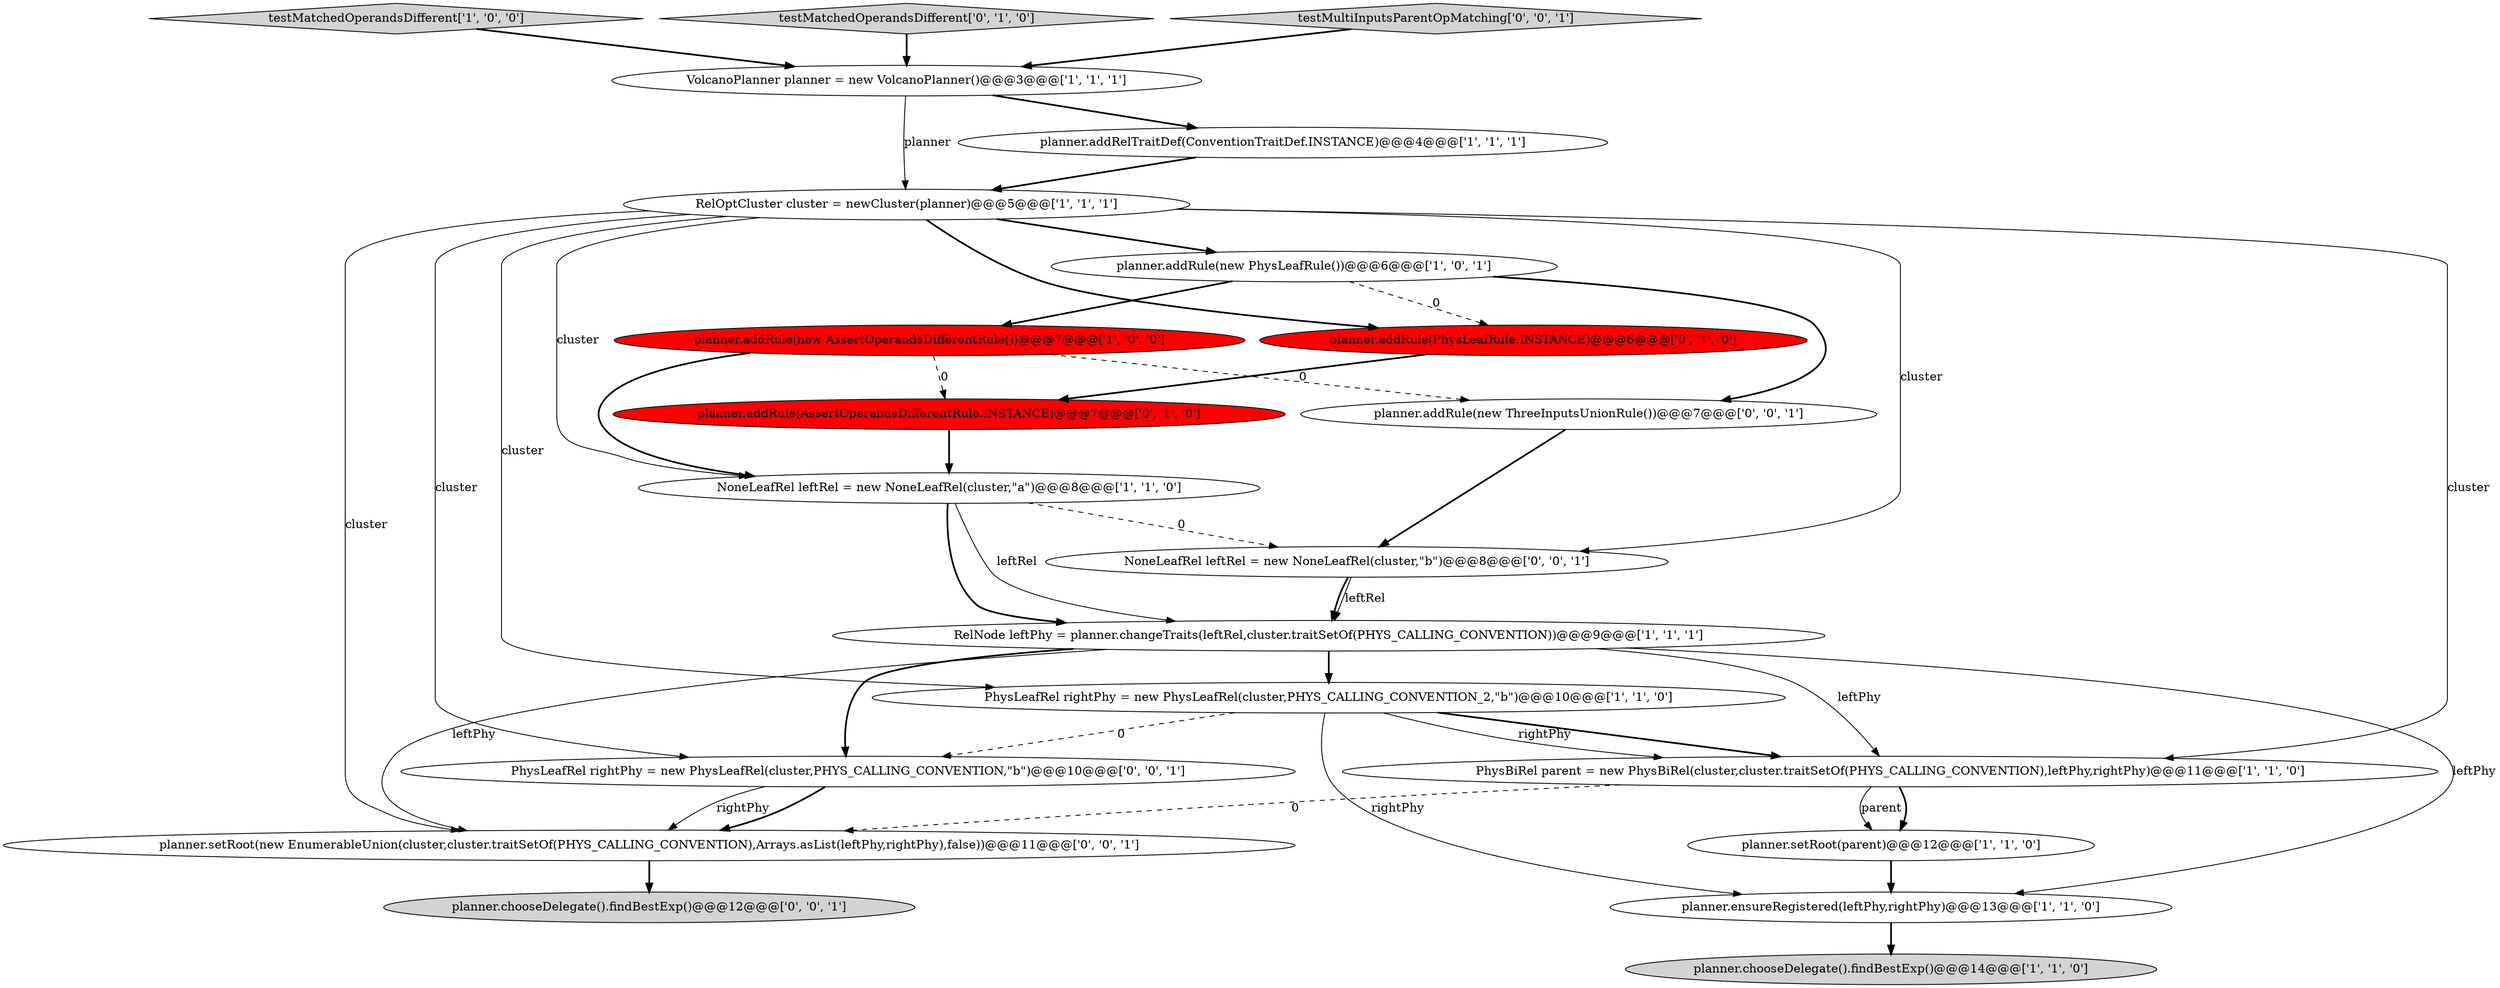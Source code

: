 digraph {
5 [style = filled, label = "testMatchedOperandsDifferent['1', '0', '0']", fillcolor = lightgray, shape = diamond image = "AAA0AAABBB1BBB"];
13 [style = filled, label = "testMatchedOperandsDifferent['0', '1', '0']", fillcolor = lightgray, shape = diamond image = "AAA0AAABBB2BBB"];
7 [style = filled, label = "VolcanoPlanner planner = new VolcanoPlanner()@@@3@@@['1', '1', '1']", fillcolor = white, shape = ellipse image = "AAA0AAABBB1BBB"];
15 [style = filled, label = "planner.addRule(AssertOperandsDifferentRule.INSTANCE)@@@7@@@['0', '1', '0']", fillcolor = red, shape = ellipse image = "AAA1AAABBB2BBB"];
16 [style = filled, label = "PhysLeafRel rightPhy = new PhysLeafRel(cluster,PHYS_CALLING_CONVENTION,\"b\")@@@10@@@['0', '0', '1']", fillcolor = white, shape = ellipse image = "AAA0AAABBB3BBB"];
19 [style = filled, label = "testMultiInputsParentOpMatching['0', '0', '1']", fillcolor = lightgray, shape = diamond image = "AAA0AAABBB3BBB"];
2 [style = filled, label = "NoneLeafRel leftRel = new NoneLeafRel(cluster,\"a\")@@@8@@@['1', '1', '0']", fillcolor = white, shape = ellipse image = "AAA0AAABBB1BBB"];
1 [style = filled, label = "planner.addRule(new AssertOperandsDifferentRule())@@@7@@@['1', '0', '0']", fillcolor = red, shape = ellipse image = "AAA1AAABBB1BBB"];
14 [style = filled, label = "planner.addRule(PhysLeafRule.INSTANCE)@@@6@@@['0', '1', '0']", fillcolor = red, shape = ellipse image = "AAA1AAABBB2BBB"];
6 [style = filled, label = "RelOptCluster cluster = newCluster(planner)@@@5@@@['1', '1', '1']", fillcolor = white, shape = ellipse image = "AAA0AAABBB1BBB"];
20 [style = filled, label = "planner.setRoot(new EnumerableUnion(cluster,cluster.traitSetOf(PHYS_CALLING_CONVENTION),Arrays.asList(leftPhy,rightPhy),false))@@@11@@@['0', '0', '1']", fillcolor = white, shape = ellipse image = "AAA0AAABBB3BBB"];
21 [style = filled, label = "NoneLeafRel leftRel = new NoneLeafRel(cluster,\"b\")@@@8@@@['0', '0', '1']", fillcolor = white, shape = ellipse image = "AAA0AAABBB3BBB"];
12 [style = filled, label = "planner.addRule(new PhysLeafRule())@@@6@@@['1', '0', '1']", fillcolor = white, shape = ellipse image = "AAA0AAABBB1BBB"];
3 [style = filled, label = "PhysLeafRel rightPhy = new PhysLeafRel(cluster,PHYS_CALLING_CONVENTION_2,\"b\")@@@10@@@['1', '1', '0']", fillcolor = white, shape = ellipse image = "AAA0AAABBB1BBB"];
18 [style = filled, label = "planner.chooseDelegate().findBestExp()@@@12@@@['0', '0', '1']", fillcolor = lightgray, shape = ellipse image = "AAA0AAABBB3BBB"];
10 [style = filled, label = "planner.ensureRegistered(leftPhy,rightPhy)@@@13@@@['1', '1', '0']", fillcolor = white, shape = ellipse image = "AAA0AAABBB1BBB"];
9 [style = filled, label = "planner.setRoot(parent)@@@12@@@['1', '1', '0']", fillcolor = white, shape = ellipse image = "AAA0AAABBB1BBB"];
8 [style = filled, label = "planner.addRelTraitDef(ConventionTraitDef.INSTANCE)@@@4@@@['1', '1', '1']", fillcolor = white, shape = ellipse image = "AAA0AAABBB1BBB"];
17 [style = filled, label = "planner.addRule(new ThreeInputsUnionRule())@@@7@@@['0', '0', '1']", fillcolor = white, shape = ellipse image = "AAA0AAABBB3BBB"];
11 [style = filled, label = "PhysBiRel parent = new PhysBiRel(cluster,cluster.traitSetOf(PHYS_CALLING_CONVENTION),leftPhy,rightPhy)@@@11@@@['1', '1', '0']", fillcolor = white, shape = ellipse image = "AAA0AAABBB1BBB"];
0 [style = filled, label = "planner.chooseDelegate().findBestExp()@@@14@@@['1', '1', '0']", fillcolor = lightgray, shape = ellipse image = "AAA0AAABBB1BBB"];
4 [style = filled, label = "RelNode leftPhy = planner.changeTraits(leftRel,cluster.traitSetOf(PHYS_CALLING_CONVENTION))@@@9@@@['1', '1', '1']", fillcolor = white, shape = ellipse image = "AAA0AAABBB1BBB"];
4->3 [style = bold, label=""];
15->2 [style = bold, label=""];
4->20 [style = solid, label="leftPhy"];
11->20 [style = dashed, label="0"];
21->4 [style = solid, label="leftRel"];
1->15 [style = dashed, label="0"];
6->21 [style = solid, label="cluster"];
12->17 [style = bold, label=""];
3->16 [style = dashed, label="0"];
3->11 [style = bold, label=""];
8->6 [style = bold, label=""];
4->10 [style = solid, label="leftPhy"];
16->20 [style = solid, label="rightPhy"];
4->11 [style = solid, label="leftPhy"];
9->10 [style = bold, label=""];
7->8 [style = bold, label=""];
12->1 [style = bold, label=""];
2->4 [style = bold, label=""];
11->9 [style = bold, label=""];
2->4 [style = solid, label="leftRel"];
6->2 [style = solid, label="cluster"];
6->14 [style = bold, label=""];
20->18 [style = bold, label=""];
6->16 [style = solid, label="cluster"];
3->10 [style = solid, label="rightPhy"];
1->17 [style = dashed, label="0"];
6->20 [style = solid, label="cluster"];
11->9 [style = solid, label="parent"];
12->14 [style = dashed, label="0"];
2->21 [style = dashed, label="0"];
13->7 [style = bold, label=""];
10->0 [style = bold, label=""];
7->6 [style = solid, label="planner"];
5->7 [style = bold, label=""];
14->15 [style = bold, label=""];
1->2 [style = bold, label=""];
6->3 [style = solid, label="cluster"];
6->11 [style = solid, label="cluster"];
16->20 [style = bold, label=""];
17->21 [style = bold, label=""];
19->7 [style = bold, label=""];
3->11 [style = solid, label="rightPhy"];
4->16 [style = bold, label=""];
21->4 [style = bold, label=""];
6->12 [style = bold, label=""];
}
